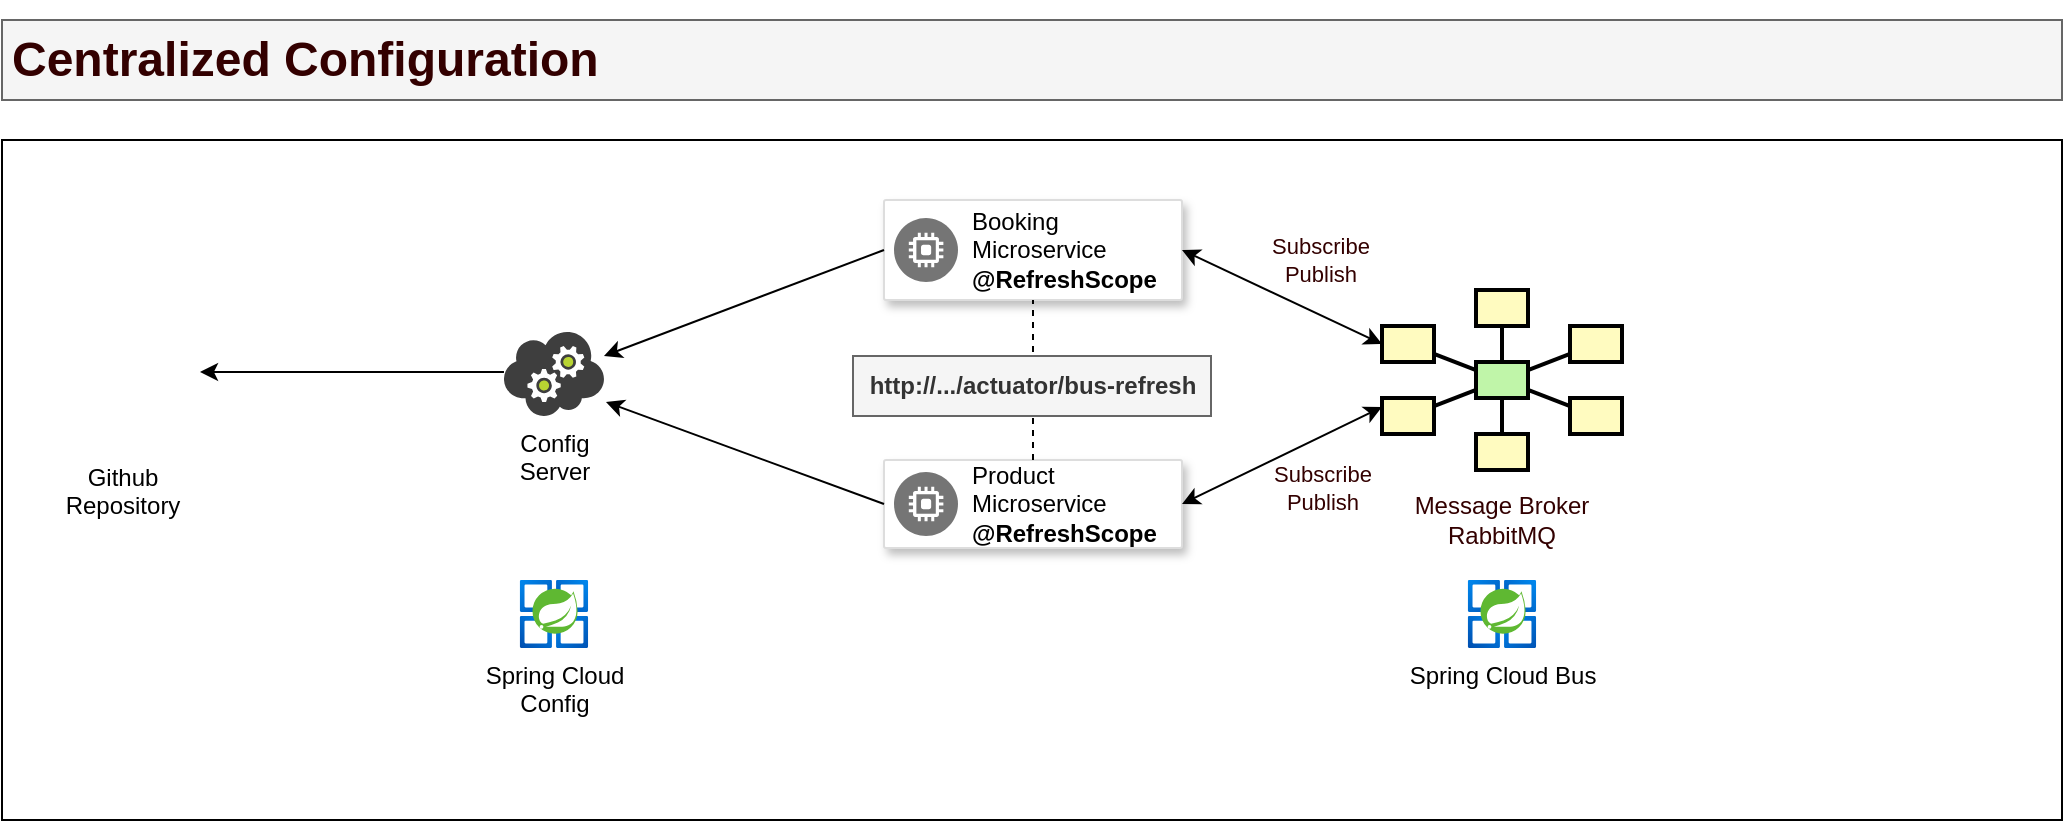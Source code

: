 <mxfile version="18.2.0" type="github" pages="2">
  <diagram id="KsEbkJM7PDmAZtpVS7UQ" name="ConfigurationServer">
    <mxGraphModel dx="2249" dy="697" grid="1" gridSize="10" guides="1" tooltips="1" connect="1" arrows="1" fold="1" page="1" pageScale="1" pageWidth="827" pageHeight="1169" math="0" shadow="0">
      <root>
        <mxCell id="0" />
        <mxCell id="1" parent="0" />
        <mxCell id="yGSsq9iWgrReYgnSg7Fj-12" value="" style="rounded=0;whiteSpace=wrap;html=1;" vertex="1" parent="1">
          <mxGeometry x="-230" y="120" width="1030" height="340" as="geometry" />
        </mxCell>
        <mxCell id="yGSsq9iWgrReYgnSg7Fj-1" value="Github&lt;br&gt;Repository" style="shape=image;html=1;verticalAlign=top;verticalLabelPosition=bottom;labelBackgroundColor=#ffffff;imageAspect=0;aspect=fixed;image=https://cdn4.iconfinder.com/data/icons/socialcones/508/Github-128.png" vertex="1" parent="1">
          <mxGeometry x="-209" y="197" width="78" height="78" as="geometry" />
        </mxCell>
        <mxCell id="yGSsq9iWgrReYgnSg7Fj-2" value="Config &lt;br&gt;Server" style="sketch=0;aspect=fixed;html=1;points=[];align=center;image;fontSize=12;image=img/lib/mscae/Cloud_Service.svg;" vertex="1" parent="1">
          <mxGeometry x="20.99" y="216" width="50" height="42" as="geometry" />
        </mxCell>
        <mxCell id="yGSsq9iWgrReYgnSg7Fj-3" value="" style="strokeColor=#dddddd;shadow=1;strokeWidth=1;rounded=1;absoluteArcSize=1;arcSize=2;" vertex="1" parent="1">
          <mxGeometry x="211" y="150" width="149" height="50" as="geometry" />
        </mxCell>
        <mxCell id="yGSsq9iWgrReYgnSg7Fj-4" value="Booking&lt;br&gt;Microservice&lt;br&gt;&lt;b&gt;@RefreshScope&lt;/b&gt;" style="sketch=0;dashed=0;connectable=0;html=1;fillColor=#757575;strokeColor=none;shape=mxgraph.gcp2.dedicated_game_server;part=1;labelPosition=right;verticalLabelPosition=middle;align=left;verticalAlign=middle;spacingLeft=5;fontSize=12;" vertex="1" parent="yGSsq9iWgrReYgnSg7Fj-3">
          <mxGeometry y="0.5" width="32" height="32" relative="1" as="geometry">
            <mxPoint x="5" y="-16" as="offset" />
          </mxGeometry>
        </mxCell>
        <mxCell id="yGSsq9iWgrReYgnSg7Fj-5" value="" style="strokeColor=#dddddd;shadow=1;strokeWidth=1;rounded=1;absoluteArcSize=1;arcSize=2;" vertex="1" parent="1">
          <mxGeometry x="211" y="280" width="149" height="44" as="geometry" />
        </mxCell>
        <mxCell id="yGSsq9iWgrReYgnSg7Fj-6" value="Product&lt;br&gt;Microservice&lt;br&gt;&lt;b&gt;@RefreshScope&lt;/b&gt;" style="sketch=0;dashed=0;connectable=0;html=1;fillColor=#757575;strokeColor=none;shape=mxgraph.gcp2.dedicated_game_server;part=1;labelPosition=right;verticalLabelPosition=middle;align=left;verticalAlign=middle;spacingLeft=5;fontSize=12;" vertex="1" parent="yGSsq9iWgrReYgnSg7Fj-5">
          <mxGeometry y="0.5" width="32" height="32" relative="1" as="geometry">
            <mxPoint x="5" y="-16" as="offset" />
          </mxGeometry>
        </mxCell>
        <mxCell id="yGSsq9iWgrReYgnSg7Fj-7" value="Spring Cloud &lt;br&gt;Config" style="aspect=fixed;html=1;points=[];align=center;image;fontSize=12;image=img/lib/azure2/compute/Azure_Spring_Cloud.svg;" vertex="1" parent="1">
          <mxGeometry x="27.93" y="340" width="36.13" height="34" as="geometry" />
        </mxCell>
        <mxCell id="yGSsq9iWgrReYgnSg7Fj-8" value="" style="endArrow=classic;html=1;rounded=0;exitX=0;exitY=0.5;exitDx=0;exitDy=0;entryX=1;entryY=0.286;entryDx=0;entryDy=0;entryPerimeter=0;" edge="1" parent="1" source="yGSsq9iWgrReYgnSg7Fj-3" target="yGSsq9iWgrReYgnSg7Fj-2">
          <mxGeometry width="50" height="50" relative="1" as="geometry">
            <mxPoint x="-79" y="400" as="sourcePoint" />
            <mxPoint x="-29" y="350" as="targetPoint" />
          </mxGeometry>
        </mxCell>
        <mxCell id="yGSsq9iWgrReYgnSg7Fj-9" value="" style="endArrow=classic;html=1;rounded=0;entryX=1.02;entryY=0.833;entryDx=0;entryDy=0;entryPerimeter=0;exitX=0;exitY=0.5;exitDx=0;exitDy=0;" edge="1" parent="1" source="yGSsq9iWgrReYgnSg7Fj-5" target="yGSsq9iWgrReYgnSg7Fj-2">
          <mxGeometry width="50" height="50" relative="1" as="geometry">
            <mxPoint x="181" y="460" as="sourcePoint" />
            <mxPoint x="231" y="410" as="targetPoint" />
          </mxGeometry>
        </mxCell>
        <mxCell id="yGSsq9iWgrReYgnSg7Fj-10" value="" style="endArrow=classic;html=1;rounded=0;exitX=0;exitY=0.476;exitDx=0;exitDy=0;exitPerimeter=0;entryX=1;entryY=0.5;entryDx=0;entryDy=0;" edge="1" parent="1" source="yGSsq9iWgrReYgnSg7Fj-2" target="yGSsq9iWgrReYgnSg7Fj-1">
          <mxGeometry width="50" height="50" relative="1" as="geometry">
            <mxPoint x="-179" y="430" as="sourcePoint" />
            <mxPoint x="-129" y="380" as="targetPoint" />
          </mxGeometry>
        </mxCell>
        <mxCell id="yGSsq9iWgrReYgnSg7Fj-13" value="&lt;h1&gt;&lt;font color=&quot;#330000&quot;&gt;Centralized Configuration&lt;/font&gt;&lt;/h1&gt;" style="text;html=1;strokeColor=#666666;fillColor=#f5f5f5;spacing=5;spacingTop=-20;whiteSpace=wrap;overflow=hidden;rounded=0;fontColor=#333333;" vertex="1" parent="1">
          <mxGeometry x="-230" y="60" width="1030" height="40" as="geometry" />
        </mxCell>
        <mxCell id="yGSsq9iWgrReYgnSg7Fj-95" value="" style="group" vertex="1" connectable="0" parent="1">
          <mxGeometry x="460" y="195" width="120" height="130" as="geometry" />
        </mxCell>
        <mxCell id="yGSsq9iWgrReYgnSg7Fj-81" value="" style="strokeWidth=2;dashed=0;align=center;fontSize=8;shape=rect;fillColor=#fffbc0;strokeColor=#000000;fontColor=#330000;" vertex="1" parent="yGSsq9iWgrReYgnSg7Fj-95">
          <mxGeometry x="47" width="26" height="18" as="geometry" />
        </mxCell>
        <mxCell id="yGSsq9iWgrReYgnSg7Fj-82" value="" style="strokeWidth=2;dashed=0;align=center;fontSize=8;shape=rect;fillColor=#fffbc0;strokeColor=#000000;fontColor=#330000;" vertex="1" parent="yGSsq9iWgrReYgnSg7Fj-95">
          <mxGeometry y="18" width="26" height="18" as="geometry" />
        </mxCell>
        <mxCell id="yGSsq9iWgrReYgnSg7Fj-83" value="" style="strokeWidth=2;dashed=0;align=center;fontSize=8;shape=rect;fillColor=#fffbc0;strokeColor=#000000;fontColor=#330000;" vertex="1" parent="yGSsq9iWgrReYgnSg7Fj-95">
          <mxGeometry x="94" y="18" width="26" height="18" as="geometry" />
        </mxCell>
        <mxCell id="yGSsq9iWgrReYgnSg7Fj-84" value="" style="strokeWidth=2;dashed=0;align=center;fontSize=8;shape=rect;fillColor=#fffbc0;strokeColor=#000000;fontColor=#330000;" vertex="1" parent="yGSsq9iWgrReYgnSg7Fj-95">
          <mxGeometry y="54" width="26" height="18" as="geometry" />
        </mxCell>
        <mxCell id="yGSsq9iWgrReYgnSg7Fj-85" value="" style="strokeWidth=2;dashed=0;align=center;fontSize=8;shape=rect;fillColor=#fffbc0;strokeColor=#000000;fontColor=#330000;" vertex="1" parent="yGSsq9iWgrReYgnSg7Fj-95">
          <mxGeometry x="94" y="54" width="26" height="18" as="geometry" />
        </mxCell>
        <mxCell id="yGSsq9iWgrReYgnSg7Fj-86" value="" style="strokeWidth=2;dashed=0;align=center;fontSize=8;shape=rect;fillColor=#fffbc0;strokeColor=#000000;fontColor=#330000;" vertex="1" parent="yGSsq9iWgrReYgnSg7Fj-95">
          <mxGeometry x="47" y="72" width="26" height="18" as="geometry" />
        </mxCell>
        <mxCell id="yGSsq9iWgrReYgnSg7Fj-87" value="" style="strokeWidth=2;dashed=0;align=center;fontSize=8;shape=rect;fillColor=#c0f5a9;strokeColor=#000000;fontColor=#330000;" vertex="1" parent="yGSsq9iWgrReYgnSg7Fj-95">
          <mxGeometry x="47" y="36" width="26" height="18" as="geometry" />
        </mxCell>
        <mxCell id="yGSsq9iWgrReYgnSg7Fj-88" value="" style="edgeStyle=none;endArrow=none;dashed=0;html=1;strokeWidth=2;rounded=0;fontColor=#330000;" edge="1" source="yGSsq9iWgrReYgnSg7Fj-87" target="yGSsq9iWgrReYgnSg7Fj-81" parent="yGSsq9iWgrReYgnSg7Fj-95">
          <mxGeometry relative="1" as="geometry" />
        </mxCell>
        <mxCell id="yGSsq9iWgrReYgnSg7Fj-89" value="" style="edgeStyle=none;endArrow=none;dashed=0;html=1;strokeWidth=2;rounded=0;fontColor=#330000;" edge="1" source="yGSsq9iWgrReYgnSg7Fj-87" target="yGSsq9iWgrReYgnSg7Fj-82" parent="yGSsq9iWgrReYgnSg7Fj-95">
          <mxGeometry relative="1" as="geometry" />
        </mxCell>
        <mxCell id="yGSsq9iWgrReYgnSg7Fj-90" value="" style="edgeStyle=none;endArrow=none;dashed=0;html=1;strokeWidth=2;rounded=0;fontColor=#330000;" edge="1" source="yGSsq9iWgrReYgnSg7Fj-87" target="yGSsq9iWgrReYgnSg7Fj-83" parent="yGSsq9iWgrReYgnSg7Fj-95">
          <mxGeometry relative="1" as="geometry" />
        </mxCell>
        <mxCell id="yGSsq9iWgrReYgnSg7Fj-91" value="" style="edgeStyle=none;endArrow=none;dashed=0;html=1;strokeWidth=2;rounded=0;fontColor=#330000;" edge="1" source="yGSsq9iWgrReYgnSg7Fj-87" target="yGSsq9iWgrReYgnSg7Fj-84" parent="yGSsq9iWgrReYgnSg7Fj-95">
          <mxGeometry relative="1" as="geometry" />
        </mxCell>
        <mxCell id="yGSsq9iWgrReYgnSg7Fj-92" value="" style="edgeStyle=none;endArrow=none;dashed=0;html=1;strokeWidth=2;rounded=0;fontColor=#330000;" edge="1" source="yGSsq9iWgrReYgnSg7Fj-87" target="yGSsq9iWgrReYgnSg7Fj-85" parent="yGSsq9iWgrReYgnSg7Fj-95">
          <mxGeometry relative="1" as="geometry" />
        </mxCell>
        <mxCell id="yGSsq9iWgrReYgnSg7Fj-93" value="" style="edgeStyle=none;endArrow=none;dashed=0;html=1;strokeWidth=2;rounded=0;fontColor=#330000;" edge="1" source="yGSsq9iWgrReYgnSg7Fj-87" target="yGSsq9iWgrReYgnSg7Fj-86" parent="yGSsq9iWgrReYgnSg7Fj-95">
          <mxGeometry relative="1" as="geometry" />
        </mxCell>
        <mxCell id="yGSsq9iWgrReYgnSg7Fj-94" value="Message Broker RabbitMQ" style="text;html=1;strokeColor=none;fillColor=none;align=center;verticalAlign=middle;whiteSpace=wrap;rounded=0;fontColor=#330000;" vertex="1" parent="yGSsq9iWgrReYgnSg7Fj-95">
          <mxGeometry x="15" y="100" width="90" height="30" as="geometry" />
        </mxCell>
        <mxCell id="yGSsq9iWgrReYgnSg7Fj-96" value="" style="endArrow=classic;startArrow=classic;html=1;rounded=0;fontColor=#330000;exitX=1;exitY=0.5;exitDx=0;exitDy=0;entryX=0;entryY=0.5;entryDx=0;entryDy=0;" edge="1" parent="1" source="yGSsq9iWgrReYgnSg7Fj-3" target="yGSsq9iWgrReYgnSg7Fj-82">
          <mxGeometry width="50" height="50" relative="1" as="geometry">
            <mxPoint x="370" y="170" as="sourcePoint" />
            <mxPoint x="480" y="170" as="targetPoint" />
          </mxGeometry>
        </mxCell>
        <mxCell id="yGSsq9iWgrReYgnSg7Fj-97" value="Subscribe&lt;br&gt;Publish" style="edgeLabel;html=1;align=center;verticalAlign=middle;resizable=0;points=[];fontColor=#330000;" vertex="1" connectable="0" parent="yGSsq9iWgrReYgnSg7Fj-96">
          <mxGeometry x="0.385" y="2" relative="1" as="geometry">
            <mxPoint x="-1" y="-26" as="offset" />
          </mxGeometry>
        </mxCell>
        <mxCell id="yGSsq9iWgrReYgnSg7Fj-98" value="" style="endArrow=classic;startArrow=classic;html=1;rounded=0;fontColor=#330000;entryX=0;entryY=0.25;entryDx=0;entryDy=0;exitX=1;exitY=0.5;exitDx=0;exitDy=0;" edge="1" parent="1" source="yGSsq9iWgrReYgnSg7Fj-5" target="yGSsq9iWgrReYgnSg7Fj-84">
          <mxGeometry width="50" height="50" relative="1" as="geometry">
            <mxPoint x="390" y="340" as="sourcePoint" />
            <mxPoint x="440" y="290" as="targetPoint" />
          </mxGeometry>
        </mxCell>
        <mxCell id="yGSsq9iWgrReYgnSg7Fj-99" value="Subscribe&lt;br&gt;Publish" style="edgeLabel;html=1;align=center;verticalAlign=middle;resizable=0;points=[];fontColor=#330000;" vertex="1" connectable="0" parent="yGSsq9iWgrReYgnSg7Fj-98">
          <mxGeometry x="0.224" y="1" relative="1" as="geometry">
            <mxPoint x="9" y="22" as="offset" />
          </mxGeometry>
        </mxCell>
        <mxCell id="yGSsq9iWgrReYgnSg7Fj-102" value="Spring Cloud Bus" style="aspect=fixed;html=1;points=[];align=center;image;fontSize=12;image=img/lib/azure2/compute/Azure_Spring_Cloud.svg;" vertex="1" parent="1">
          <mxGeometry x="501.93" y="340" width="36.13" height="34" as="geometry" />
        </mxCell>
        <mxCell id="yGSsq9iWgrReYgnSg7Fj-103" value="" style="endArrow=none;dashed=1;html=1;rounded=0;fontColor=#330000;entryX=0.5;entryY=1;entryDx=0;entryDy=0;exitX=0.5;exitY=0;exitDx=0;exitDy=0;" edge="1" parent="1" source="yGSsq9iWgrReYgnSg7Fj-5" target="yGSsq9iWgrReYgnSg7Fj-3">
          <mxGeometry width="50" height="50" relative="1" as="geometry">
            <mxPoint x="260" y="260" as="sourcePoint" />
            <mxPoint x="310" y="210" as="targetPoint" />
          </mxGeometry>
        </mxCell>
        <mxCell id="yGSsq9iWgrReYgnSg7Fj-14" value="http://.../actuator/bus-refresh" style="text;html=1;strokeColor=#666666;fillColor=#f5f5f5;align=center;verticalAlign=middle;whiteSpace=wrap;rounded=0;fontColor=#333333;fontStyle=1" vertex="1" parent="1">
          <mxGeometry x="195.5" y="228" width="179" height="30" as="geometry" />
        </mxCell>
      </root>
    </mxGraphModel>
  </diagram>
  <diagram id="he6KqwjYOXOHy5wCG0fV" name="API Gateway">
    <mxGraphModel dx="2249" dy="697" grid="1" gridSize="10" guides="1" tooltips="1" connect="1" arrows="1" fold="1" page="1" pageScale="1" pageWidth="827" pageHeight="1169" math="0" shadow="0">
      <root>
        <mxCell id="0" />
        <mxCell id="1" parent="0" />
        <mxCell id="lkmtK4y4lQlVFhYngT-g-61" value="" style="rounded=1;whiteSpace=wrap;html=1;strokeWidth=2;fillWeight=4;hachureGap=8;hachureAngle=45;fillColor=#f5f5f5;sketch=1;fontColor=#333333;strokeColor=#666666;" vertex="1" parent="1">
          <mxGeometry x="-220" y="122.25" width="970" height="380" as="geometry" />
        </mxCell>
        <mxCell id="lkmtK4y4lQlVFhYngT-g-2" value="Github&lt;br&gt;Repository" style="shape=image;html=1;verticalAlign=top;verticalLabelPosition=bottom;labelBackgroundColor=#ffffff;imageAspect=0;aspect=fixed;image=https://cdn4.iconfinder.com/data/icons/socialcones/508/Github-128.png" vertex="1" parent="1">
          <mxGeometry x="-199" y="257" width="78" height="78" as="geometry" />
        </mxCell>
        <mxCell id="lkmtK4y4lQlVFhYngT-g-3" value="Config &lt;br&gt;Server" style="sketch=0;aspect=fixed;html=1;points=[];align=center;image;fontSize=12;image=img/lib/mscae/Cloud_Service.svg;" vertex="1" parent="1">
          <mxGeometry x="30.99" y="276" width="50" height="42" as="geometry" />
        </mxCell>
        <mxCell id="lkmtK4y4lQlVFhYngT-g-4" value="" style="strokeColor=#dddddd;shadow=1;strokeWidth=1;rounded=1;absoluteArcSize=1;arcSize=2;" vertex="1" parent="1">
          <mxGeometry x="220.5" y="200" width="149" height="50" as="geometry" />
        </mxCell>
        <mxCell id="lkmtK4y4lQlVFhYngT-g-5" value="Booking&lt;br&gt;Microservice&lt;br&gt;&lt;b&gt;@RefreshScope&lt;/b&gt;" style="sketch=0;dashed=0;connectable=0;html=1;fillColor=#757575;strokeColor=none;shape=mxgraph.gcp2.dedicated_game_server;part=1;labelPosition=right;verticalLabelPosition=middle;align=left;verticalAlign=middle;spacingLeft=5;fontSize=12;" vertex="1" parent="lkmtK4y4lQlVFhYngT-g-4">
          <mxGeometry y="0.5" width="32" height="32" relative="1" as="geometry">
            <mxPoint x="5" y="-16" as="offset" />
          </mxGeometry>
        </mxCell>
        <mxCell id="lkmtK4y4lQlVFhYngT-g-6" value="" style="strokeColor=#dddddd;shadow=1;strokeWidth=1;rounded=1;absoluteArcSize=1;arcSize=2;" vertex="1" parent="1">
          <mxGeometry x="220.5" y="362.5" width="149" height="44" as="geometry" />
        </mxCell>
        <mxCell id="lkmtK4y4lQlVFhYngT-g-7" value="Product&lt;br&gt;Microservice&lt;br&gt;&lt;b&gt;@RefreshScope&lt;/b&gt;" style="sketch=0;dashed=0;connectable=0;html=1;fillColor=#757575;strokeColor=none;shape=mxgraph.gcp2.dedicated_game_server;part=1;labelPosition=right;verticalLabelPosition=middle;align=left;verticalAlign=middle;spacingLeft=5;fontSize=12;" vertex="1" parent="lkmtK4y4lQlVFhYngT-g-6">
          <mxGeometry y="0.5" width="32" height="32" relative="1" as="geometry">
            <mxPoint x="5" y="-16" as="offset" />
          </mxGeometry>
        </mxCell>
        <mxCell id="lkmtK4y4lQlVFhYngT-g-8" value="Spring Cloud &lt;br&gt;Config" style="aspect=fixed;html=1;points=[];align=center;image;fontSize=12;image=img/lib/azure2/compute/Azure_Spring_Cloud.svg;" vertex="1" parent="1">
          <mxGeometry x="37.93" y="400" width="36.13" height="34" as="geometry" />
        </mxCell>
        <mxCell id="lkmtK4y4lQlVFhYngT-g-9" value="" style="endArrow=classic;html=1;rounded=0;exitX=0;exitY=0.5;exitDx=0;exitDy=0;entryX=1;entryY=0.286;entryDx=0;entryDy=0;entryPerimeter=0;" edge="1" parent="1" source="lkmtK4y4lQlVFhYngT-g-4" target="lkmtK4y4lQlVFhYngT-g-3">
          <mxGeometry width="50" height="50" relative="1" as="geometry">
            <mxPoint x="-69" y="460" as="sourcePoint" />
            <mxPoint x="-19" y="410" as="targetPoint" />
          </mxGeometry>
        </mxCell>
        <mxCell id="lkmtK4y4lQlVFhYngT-g-10" value="" style="endArrow=classic;html=1;rounded=0;entryX=1.02;entryY=0.833;entryDx=0;entryDy=0;entryPerimeter=0;exitX=0;exitY=0.5;exitDx=0;exitDy=0;" edge="1" parent="1" source="lkmtK4y4lQlVFhYngT-g-6" target="lkmtK4y4lQlVFhYngT-g-3">
          <mxGeometry width="50" height="50" relative="1" as="geometry">
            <mxPoint x="191" y="520" as="sourcePoint" />
            <mxPoint x="241" y="470" as="targetPoint" />
          </mxGeometry>
        </mxCell>
        <mxCell id="lkmtK4y4lQlVFhYngT-g-11" value="" style="endArrow=classic;html=1;rounded=0;exitX=0;exitY=0.476;exitDx=0;exitDy=0;exitPerimeter=0;entryX=1;entryY=0.5;entryDx=0;entryDy=0;" edge="1" parent="1" source="lkmtK4y4lQlVFhYngT-g-3" target="lkmtK4y4lQlVFhYngT-g-2">
          <mxGeometry width="50" height="50" relative="1" as="geometry">
            <mxPoint x="-169" y="490" as="sourcePoint" />
            <mxPoint x="-119" y="440" as="targetPoint" />
          </mxGeometry>
        </mxCell>
        <mxCell id="lkmtK4y4lQlVFhYngT-g-12" value="&lt;h1&gt;&lt;font color=&quot;#330000&quot;&gt;API Gateway&lt;/font&gt;&lt;/h1&gt;" style="text;html=1;strokeColor=#666666;fillColor=#f5f5f5;spacing=5;spacingTop=-20;whiteSpace=wrap;overflow=hidden;rounded=0;fontColor=#333333;" vertex="1" parent="1">
          <mxGeometry x="-230" y="70" width="990" height="40" as="geometry" />
        </mxCell>
        <mxCell id="lkmtK4y4lQlVFhYngT-g-13" value="" style="group" vertex="1" connectable="0" parent="1">
          <mxGeometry x="245.5" y="277.5" width="100" height="85" as="geometry" />
        </mxCell>
        <mxCell id="lkmtK4y4lQlVFhYngT-g-14" value="" style="strokeWidth=2;dashed=0;align=center;fontSize=8;shape=rect;fillColor=#fffbc0;strokeColor=#000000;fontColor=#330000;" vertex="1" parent="lkmtK4y4lQlVFhYngT-g-13">
          <mxGeometry x="39.167" width="21.667" height="11.769" as="geometry" />
        </mxCell>
        <mxCell id="lkmtK4y4lQlVFhYngT-g-15" value="" style="strokeWidth=2;dashed=0;align=center;fontSize=8;shape=rect;fillColor=#fffbc0;strokeColor=#000000;fontColor=#330000;" vertex="1" parent="lkmtK4y4lQlVFhYngT-g-13">
          <mxGeometry y="11.769" width="21.667" height="11.769" as="geometry" />
        </mxCell>
        <mxCell id="lkmtK4y4lQlVFhYngT-g-16" value="" style="strokeWidth=2;dashed=0;align=center;fontSize=8;shape=rect;fillColor=#fffbc0;strokeColor=#000000;fontColor=#330000;" vertex="1" parent="lkmtK4y4lQlVFhYngT-g-13">
          <mxGeometry x="78.333" y="11.769" width="21.667" height="11.769" as="geometry" />
        </mxCell>
        <mxCell id="lkmtK4y4lQlVFhYngT-g-17" value="" style="strokeWidth=2;dashed=0;align=center;fontSize=8;shape=rect;fillColor=#fffbc0;strokeColor=#000000;fontColor=#330000;" vertex="1" parent="lkmtK4y4lQlVFhYngT-g-13">
          <mxGeometry y="35.308" width="21.667" height="11.769" as="geometry" />
        </mxCell>
        <mxCell id="lkmtK4y4lQlVFhYngT-g-18" value="" style="strokeWidth=2;dashed=0;align=center;fontSize=8;shape=rect;fillColor=#fffbc0;strokeColor=#000000;fontColor=#330000;" vertex="1" parent="lkmtK4y4lQlVFhYngT-g-13">
          <mxGeometry x="78.333" y="35.308" width="21.667" height="11.769" as="geometry" />
        </mxCell>
        <mxCell id="lkmtK4y4lQlVFhYngT-g-19" value="" style="strokeWidth=2;dashed=0;align=center;fontSize=8;shape=rect;fillColor=#fffbc0;strokeColor=#000000;fontColor=#330000;" vertex="1" parent="lkmtK4y4lQlVFhYngT-g-13">
          <mxGeometry x="39.167" y="47.077" width="21.667" height="11.769" as="geometry" />
        </mxCell>
        <mxCell id="lkmtK4y4lQlVFhYngT-g-20" value="" style="strokeWidth=2;dashed=0;align=center;fontSize=8;shape=rect;fillColor=#c0f5a9;strokeColor=#000000;fontColor=#330000;" vertex="1" parent="lkmtK4y4lQlVFhYngT-g-13">
          <mxGeometry x="39.167" y="23.538" width="21.667" height="11.769" as="geometry" />
        </mxCell>
        <mxCell id="lkmtK4y4lQlVFhYngT-g-21" value="" style="edgeStyle=none;endArrow=none;dashed=0;html=1;strokeWidth=2;rounded=0;fontColor=#330000;" edge="1" parent="lkmtK4y4lQlVFhYngT-g-13" source="lkmtK4y4lQlVFhYngT-g-20" target="lkmtK4y4lQlVFhYngT-g-14">
          <mxGeometry relative="1" as="geometry" />
        </mxCell>
        <mxCell id="lkmtK4y4lQlVFhYngT-g-22" value="" style="edgeStyle=none;endArrow=none;dashed=0;html=1;strokeWidth=2;rounded=0;fontColor=#330000;" edge="1" parent="lkmtK4y4lQlVFhYngT-g-13" source="lkmtK4y4lQlVFhYngT-g-20" target="lkmtK4y4lQlVFhYngT-g-15">
          <mxGeometry relative="1" as="geometry" />
        </mxCell>
        <mxCell id="lkmtK4y4lQlVFhYngT-g-23" value="" style="edgeStyle=none;endArrow=none;dashed=0;html=1;strokeWidth=2;rounded=0;fontColor=#330000;" edge="1" parent="lkmtK4y4lQlVFhYngT-g-13" source="lkmtK4y4lQlVFhYngT-g-20" target="lkmtK4y4lQlVFhYngT-g-16">
          <mxGeometry relative="1" as="geometry" />
        </mxCell>
        <mxCell id="lkmtK4y4lQlVFhYngT-g-24" value="" style="edgeStyle=none;endArrow=none;dashed=0;html=1;strokeWidth=2;rounded=0;fontColor=#330000;" edge="1" parent="lkmtK4y4lQlVFhYngT-g-13" source="lkmtK4y4lQlVFhYngT-g-20" target="lkmtK4y4lQlVFhYngT-g-17">
          <mxGeometry relative="1" as="geometry" />
        </mxCell>
        <mxCell id="lkmtK4y4lQlVFhYngT-g-25" value="" style="edgeStyle=none;endArrow=none;dashed=0;html=1;strokeWidth=2;rounded=0;fontColor=#330000;" edge="1" parent="lkmtK4y4lQlVFhYngT-g-13" source="lkmtK4y4lQlVFhYngT-g-20" target="lkmtK4y4lQlVFhYngT-g-18">
          <mxGeometry relative="1" as="geometry" />
        </mxCell>
        <mxCell id="lkmtK4y4lQlVFhYngT-g-26" value="" style="edgeStyle=none;endArrow=none;dashed=0;html=1;strokeWidth=2;rounded=0;fontColor=#330000;" edge="1" parent="lkmtK4y4lQlVFhYngT-g-13" source="lkmtK4y4lQlVFhYngT-g-20" target="lkmtK4y4lQlVFhYngT-g-19">
          <mxGeometry relative="1" as="geometry" />
        </mxCell>
        <mxCell id="lkmtK4y4lQlVFhYngT-g-38" value="" style="rounded=1;whiteSpace=wrap;html=1;strokeWidth=2;fillWeight=4;hachureGap=8;hachureAngle=45;fillColor=#A9C4EB;sketch=1;fontColor=#330000;" vertex="1" parent="1">
          <mxGeometry x="391.75" y="204.75" width="96.5" height="203.5" as="geometry" />
        </mxCell>
        <mxCell id="lkmtK4y4lQlVFhYngT-g-36" value="" style="outlineConnect=0;dashed=0;verticalLabelPosition=bottom;verticalAlign=top;align=center;html=1;shape=mxgraph.aws3.api_gateway;fillColor=#D9A741;gradientColor=none;fontColor=#330000;strokeColor=#330000;" vertex="1" parent="1">
          <mxGeometry x="401.75" y="257" width="76.5" height="93" as="geometry" />
        </mxCell>
        <mxCell id="lkmtK4y4lQlVFhYngT-g-39" value="API Gateway" style="text;strokeColor=none;fillColor=none;html=1;fontSize=24;fontStyle=1;verticalAlign=middle;align=center;fontColor=#330000;flipV=0;whiteSpace=wrap;" vertex="1" parent="1">
          <mxGeometry x="430" y="131.75" width="20" height="68.25" as="geometry" />
        </mxCell>
        <mxCell id="lkmtK4y4lQlVFhYngT-g-41" value="Spring Cloud &lt;br&gt;Gateway" style="aspect=fixed;html=1;points=[];align=center;image;fontSize=12;image=img/lib/azure2/compute/Azure_Spring_Cloud.svg;" vertex="1" parent="1">
          <mxGeometry x="520" y="277.5" width="36.13" height="34" as="geometry" />
        </mxCell>
        <mxCell id="lkmtK4y4lQlVFhYngT-g-42" value="" style="rounded=1;whiteSpace=wrap;html=1;strokeWidth=2;fillWeight=4;hachureGap=8;hachureAngle=45;sketch=1;fillColor=#fad7ac;strokeColor=#b46504;" vertex="1" parent="1">
          <mxGeometry x="580" y="204.75" width="96.5" height="203.5" as="geometry" />
        </mxCell>
        <mxCell id="lkmtK4y4lQlVFhYngT-g-43" value="" style="sketch=0;pointerEvents=1;shadow=0;dashed=0;html=1;strokeColor=none;fillColor=#505050;labelPosition=center;verticalLabelPosition=bottom;verticalAlign=top;outlineConnect=0;align=center;shape=mxgraph.office.devices.laptop;fontColor=#330000;" vertex="1" parent="1">
          <mxGeometry x="599" y="230" width="58" height="34" as="geometry" />
        </mxCell>
        <mxCell id="lkmtK4y4lQlVFhYngT-g-48" value="" style="sketch=0;dashed=0;connectable=0;html=1;fillColor=#4D4D4D;strokeColor=none;shape=mxgraph.gcp2.mobile_devices;part=1;fontColor=#330000;" vertex="1" parent="1">
          <mxGeometry x="603.25" y="335" width="50" height="36.5" as="geometry" />
        </mxCell>
        <mxCell id="lkmtK4y4lQlVFhYngT-g-49" value="API Consumers" style="text;strokeColor=none;fillColor=none;html=1;fontSize=24;fontStyle=1;verticalAlign=middle;align=center;fontColor=#330000;flipV=0;whiteSpace=wrap;" vertex="1" parent="1">
          <mxGeometry x="618.25" y="131.75" width="20" height="68.25" as="geometry" />
        </mxCell>
        <mxCell id="lkmtK4y4lQlVFhYngT-g-50" value="" style="endArrow=classic;startArrow=classic;html=1;rounded=0;fontColor=#330000;exitX=1;exitY=0.25;exitDx=0;exitDy=0;entryX=0;entryY=0.25;entryDx=0;entryDy=0;" edge="1" parent="1" source="lkmtK4y4lQlVFhYngT-g-38" target="lkmtK4y4lQlVFhYngT-g-42">
          <mxGeometry width="50" height="50" relative="1" as="geometry">
            <mxPoint x="730" y="330" as="sourcePoint" />
            <mxPoint x="780" y="280" as="targetPoint" />
          </mxGeometry>
        </mxCell>
        <mxCell id="lkmtK4y4lQlVFhYngT-g-55" value="" style="sketch=0;html=1;aspect=fixed;strokeColor=default;shadow=0;align=center;verticalAlign=top;fillColor=#4D4D4D;shape=mxgraph.gcp2.lock;fontColor=#330000;strokeWidth=2;" vertex="1" parent="1">
          <mxGeometry x="420.5" y="384" width="39" height="50" as="geometry" />
        </mxCell>
        <mxCell id="lkmtK4y4lQlVFhYngT-g-51" value="" style="endArrow=classic;startArrow=classic;html=1;rounded=0;fontColor=#330000;exitX=1;exitY=0.75;exitDx=0;exitDy=0;entryX=0;entryY=0.75;entryDx=0;entryDy=0;" edge="1" parent="1" source="lkmtK4y4lQlVFhYngT-g-38" target="lkmtK4y4lQlVFhYngT-g-42">
          <mxGeometry width="50" height="50" relative="1" as="geometry">
            <mxPoint x="699.75" y="350.005" as="sourcePoint" />
            <mxPoint x="810.5" y="343.17" as="targetPoint" />
          </mxGeometry>
        </mxCell>
        <mxCell id="lkmtK4y4lQlVFhYngT-g-53" value="" style="sketch=0;outlineConnect=0;fillColor=none;dashed=0;verticalLabelPosition=bottom;verticalAlign=top;align=center;html=1;fontSize=12;fontStyle=0;aspect=fixed;shape=mxgraph.aws4.resourceIcon;resIcon=mxgraph.aws4.users;" vertex="1" parent="1">
          <mxGeometry x="459.5" y="406.5" width="71" height="71" as="geometry" />
        </mxCell>
        <mxCell id="lkmtK4y4lQlVFhYngT-g-60" value="Auth Server KeyCloak" style="text;strokeColor=none;fillColor=none;html=1;fontSize=14;fontStyle=1;verticalAlign=middle;align=center;fontColor=#330000;flipV=0;whiteSpace=wrap;" vertex="1" parent="1">
          <mxGeometry x="388.25" y="434" width="100" height="68.25" as="geometry" />
        </mxCell>
      </root>
    </mxGraphModel>
  </diagram>
</mxfile>
